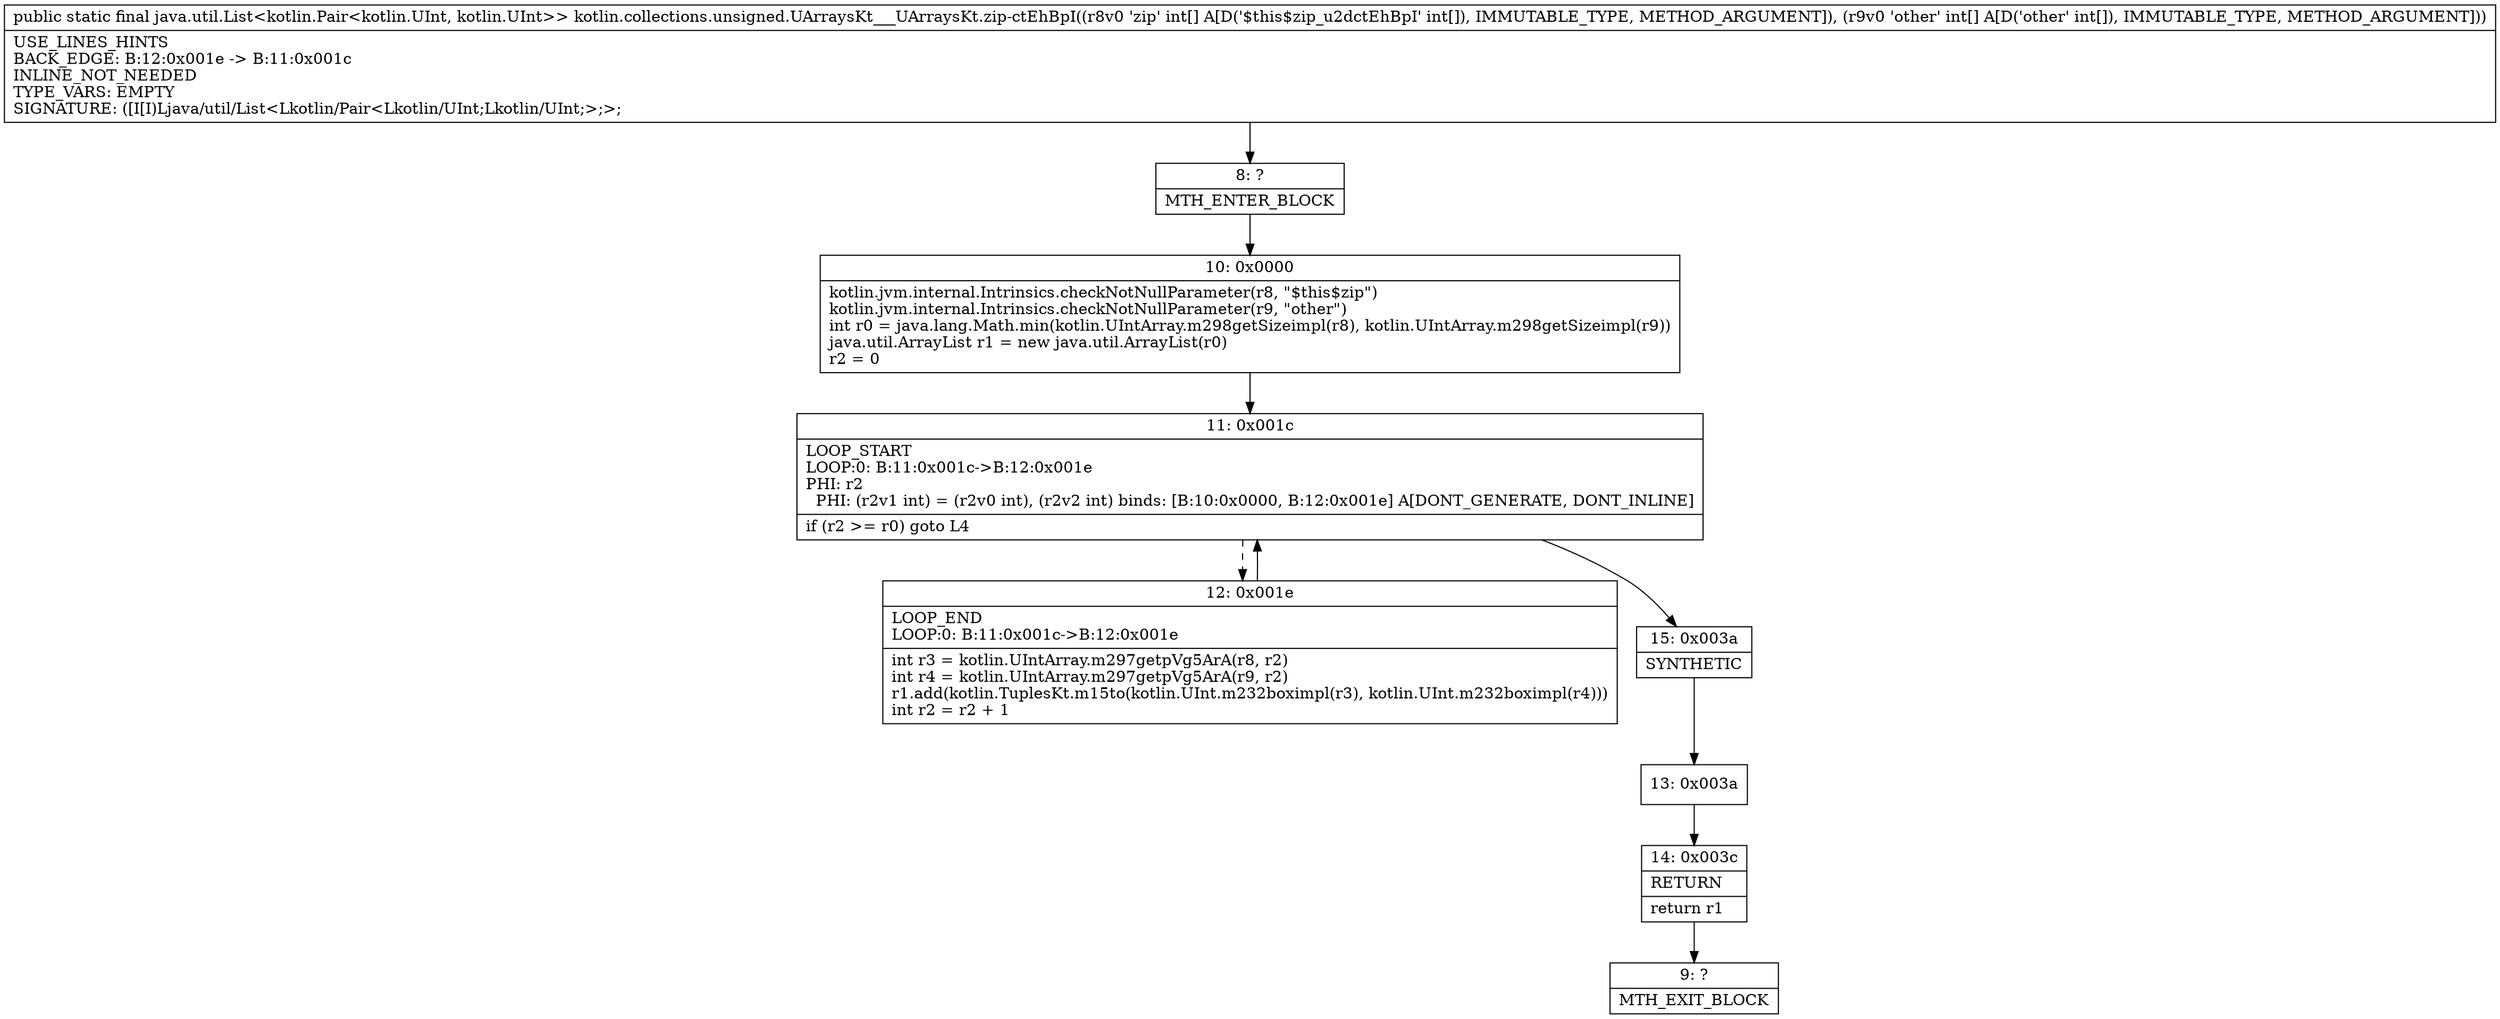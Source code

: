 digraph "CFG forkotlin.collections.unsigned.UArraysKt___UArraysKt.zip\-ctEhBpI([I[I)Ljava\/util\/List;" {
Node_8 [shape=record,label="{8\:\ ?|MTH_ENTER_BLOCK\l}"];
Node_10 [shape=record,label="{10\:\ 0x0000|kotlin.jvm.internal.Intrinsics.checkNotNullParameter(r8, \"$this$zip\")\lkotlin.jvm.internal.Intrinsics.checkNotNullParameter(r9, \"other\")\lint r0 = java.lang.Math.min(kotlin.UIntArray.m298getSizeimpl(r8), kotlin.UIntArray.m298getSizeimpl(r9))\ljava.util.ArrayList r1 = new java.util.ArrayList(r0)\lr2 = 0\l}"];
Node_11 [shape=record,label="{11\:\ 0x001c|LOOP_START\lLOOP:0: B:11:0x001c\-\>B:12:0x001e\lPHI: r2 \l  PHI: (r2v1 int) = (r2v0 int), (r2v2 int) binds: [B:10:0x0000, B:12:0x001e] A[DONT_GENERATE, DONT_INLINE]\l|if (r2 \>= r0) goto L4\l}"];
Node_12 [shape=record,label="{12\:\ 0x001e|LOOP_END\lLOOP:0: B:11:0x001c\-\>B:12:0x001e\l|int r3 = kotlin.UIntArray.m297getpVg5ArA(r8, r2)\lint r4 = kotlin.UIntArray.m297getpVg5ArA(r9, r2)\lr1.add(kotlin.TuplesKt.m15to(kotlin.UInt.m232boximpl(r3), kotlin.UInt.m232boximpl(r4)))\lint r2 = r2 + 1\l}"];
Node_15 [shape=record,label="{15\:\ 0x003a|SYNTHETIC\l}"];
Node_13 [shape=record,label="{13\:\ 0x003a}"];
Node_14 [shape=record,label="{14\:\ 0x003c|RETURN\l|return r1\l}"];
Node_9 [shape=record,label="{9\:\ ?|MTH_EXIT_BLOCK\l}"];
MethodNode[shape=record,label="{public static final java.util.List\<kotlin.Pair\<kotlin.UInt, kotlin.UInt\>\> kotlin.collections.unsigned.UArraysKt___UArraysKt.zip\-ctEhBpI((r8v0 'zip' int[] A[D('$this$zip_u2dctEhBpI' int[]), IMMUTABLE_TYPE, METHOD_ARGUMENT]), (r9v0 'other' int[] A[D('other' int[]), IMMUTABLE_TYPE, METHOD_ARGUMENT]))  | USE_LINES_HINTS\lBACK_EDGE: B:12:0x001e \-\> B:11:0x001c\lINLINE_NOT_NEEDED\lTYPE_VARS: EMPTY\lSIGNATURE: ([I[I)Ljava\/util\/List\<Lkotlin\/Pair\<Lkotlin\/UInt;Lkotlin\/UInt;\>;\>;\l}"];
MethodNode -> Node_8;Node_8 -> Node_10;
Node_10 -> Node_11;
Node_11 -> Node_12[style=dashed];
Node_11 -> Node_15;
Node_12 -> Node_11;
Node_15 -> Node_13;
Node_13 -> Node_14;
Node_14 -> Node_9;
}

